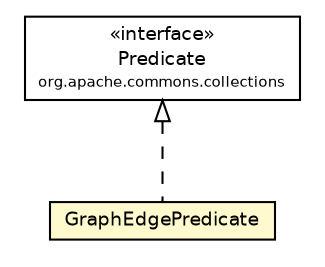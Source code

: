 #!/usr/local/bin/dot
#
# Class diagram 
# Generated by UmlGraph version 4.6 (http://www.spinellis.gr/sw/umlgraph)
#

digraph G {
	edge [fontname="Helvetica",fontsize=10,labelfontname="Helvetica",labelfontsize=10];
	node [fontname="Helvetica",fontsize=10,shape=plaintext];
	// org.apache.maven.archiva.dependency.graph.AbstractDependencyGraphFactoryTestCase.GraphEdgePredicate
	c41087 [label=<<table border="0" cellborder="1" cellspacing="0" cellpadding="2" port="p" bgcolor="lemonChiffon" href="./AbstractDependencyGraphFactoryTestCase.GraphEdgePredicate.html">
		<tr><td><table border="0" cellspacing="0" cellpadding="1">
			<tr><td> GraphEdgePredicate </td></tr>
		</table></td></tr>
		</table>>, fontname="Helvetica", fontcolor="black", fontsize=9.0];
	//org.apache.maven.archiva.dependency.graph.AbstractDependencyGraphFactoryTestCase.GraphEdgePredicate implements org.apache.commons.collections.Predicate
	c41153:p -> c41087:p [dir=back,arrowtail=empty,style=dashed];
	// org.apache.commons.collections.Predicate
	c41153 [label=<<table border="0" cellborder="1" cellspacing="0" cellpadding="2" port="p" href="http://java.sun.com/j2se/1.4.2/docs/api/org/apache/commons/collections/Predicate.html">
		<tr><td><table border="0" cellspacing="0" cellpadding="1">
			<tr><td> &laquo;interface&raquo; </td></tr>
			<tr><td> Predicate </td></tr>
			<tr><td><font point-size="7.0"> org.apache.commons.collections </font></td></tr>
		</table></td></tr>
		</table>>, fontname="Helvetica", fontcolor="black", fontsize=9.0];
}

